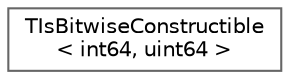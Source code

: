 digraph "Graphical Class Hierarchy"
{
 // INTERACTIVE_SVG=YES
 // LATEX_PDF_SIZE
  bgcolor="transparent";
  edge [fontname=Helvetica,fontsize=10,labelfontname=Helvetica,labelfontsize=10];
  node [fontname=Helvetica,fontsize=10,shape=box,height=0.2,width=0.4];
  rankdir="LR";
  Node0 [id="Node000000",label="TIsBitwiseConstructible\l\< int64, uint64 \>",height=0.2,width=0.4,color="grey40", fillcolor="white", style="filled",URL="$d1/d45/structTIsBitwiseConstructible_3_01int64_00_01uint64_01_4.html",tooltip=" "];
}
